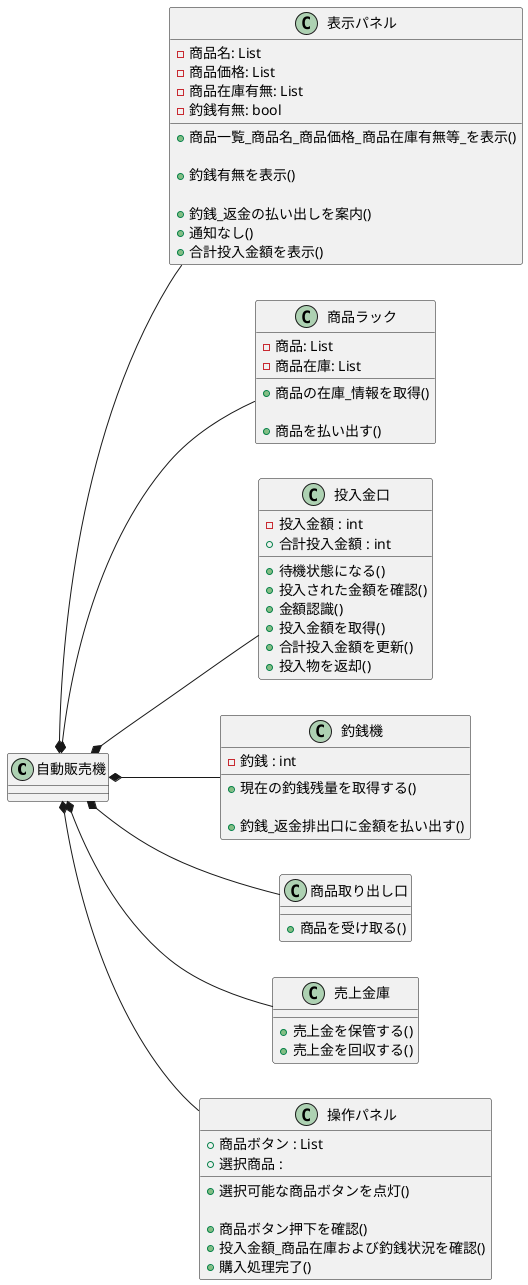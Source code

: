 @startuml
' 自動販売機のハードウェア構成をコンポジット集約で表現

left to right direction

class 自動販売機 {
}

class 表示パネル {
    -商品名: List
    -商品価格: List
    -商品在庫有無: List
    -釣銭有無: bool
    +商品一覧_商品名_商品価格_商品在庫有無等_を表示()

    +釣銭有無を表示()

    +釣銭_返金の払い出しを案内()
    +通知なし()
    +合計投入金額を表示()
}

class 商品ラック {
    -商品: List
    -商品在庫: List
    +商品の在庫_情報を取得()

    +商品を払い出す()
}

class 投入金口 {
    -投入金額 : int
    +合計投入金額 : int
    +待機状態になる()
    +投入された金額を確認()
    +金額認識()
    +投入金額を取得()
    +合計投入金額を更新()
    +投入物を返却()
}

class 釣銭機 {
    -釣銭 : int
    +現在の釣銭残量を取得する()

    +釣銭_返金排出口に金額を払い出す()
}

class 商品取り出し口 {
    +商品を受け取る()
}

class 売上金庫 {
    +売上金を保管する()
    +売上金を回収する()
}

class 操作パネル {
    +商品ボタン : List
    +選択商品 : 
    +選択可能な商品ボタンを点灯()

    +商品ボタン押下を確認()
    +投入金額_商品在庫および釣銭状況を確認()
    +購入処理完了()
}

自動販売機 *-- 表示パネル
自動販売機 *-- 商品ラック
自動販売機 *-- 投入金口
自動販売機 *-- 釣銭機
自動販売機 *-- 商品取り出し口
自動販売機 *-- 売上金庫
自動販売機 *-- 操作パネル

@enduml